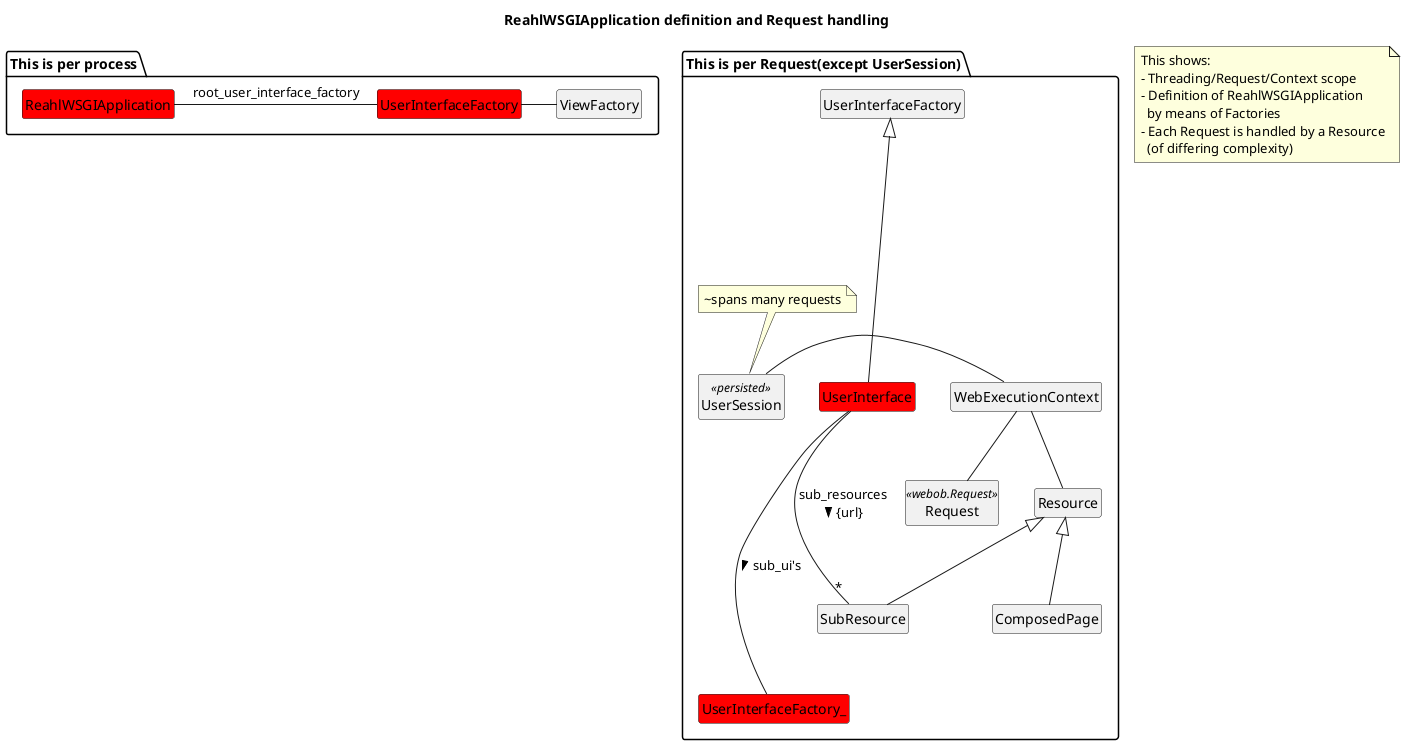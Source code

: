 @startuml


title ReahlWSGIApplication definition and Request handling

hide members
hide circle

note as N1
This shows:
- Threading/Request/Context scope
- Definition of ReahlWSGIApplication
  by means of Factories
- Each Request is handled by a Resource
  (of differing complexity)
end note

package "This is per process" {

class ReahlWSGIApplication #red
class UserInterfaceFactory  #red
ReahlWSGIApplication -right- UserInterfaceFactory :  root_user_interface_factory
UserInterfaceFactory -right- ViewFactory
}

package "This is per Request(except UserSession)" {

class UserInterface #red
class UserInterfaceFactory
class UserInterfaceFactory_ #red

UserInterfaceFactory <|---- UserInterface
UserInterfaceFactory_ -up--- UserInterface : < sub_ui's

Resource <|-- ComposedPage
Resource <|-- SubResource

UserInterface -down-- "*" SubResource : sub_resources\n {url} >

WebExecutionContext -down- Resource

class Request <<webob.Request>>
class UserSession <<persisted>>
note top of UserSession : ~spans many requests

UserSession -left- WebExecutionContext
Request -up- WebExecutionContext

}


@enduml